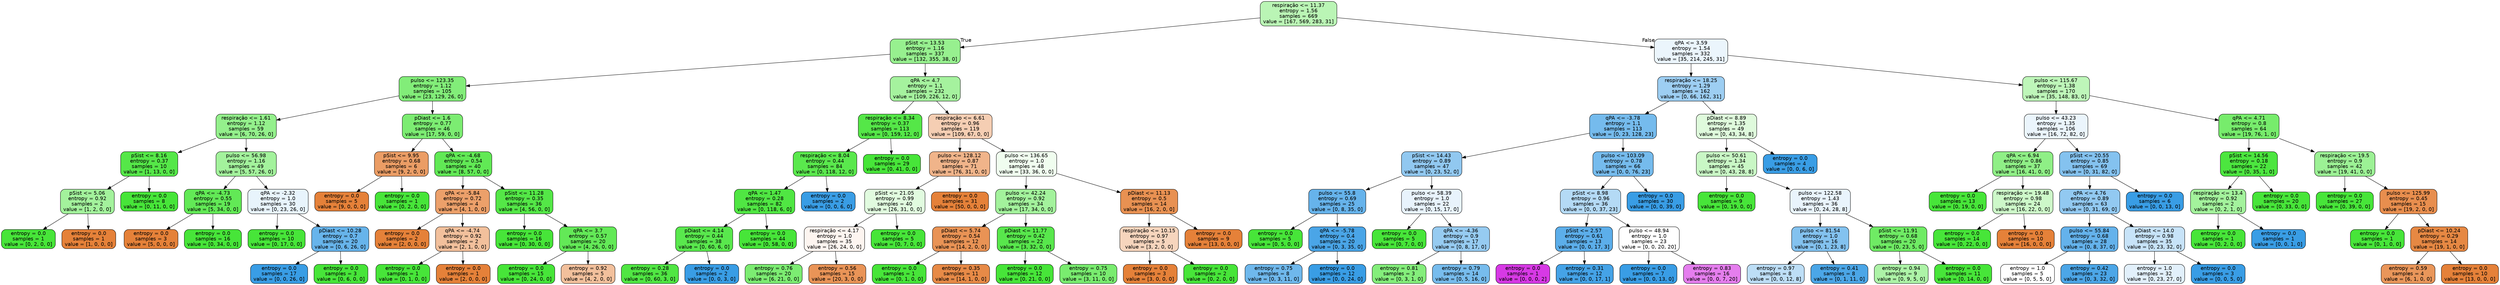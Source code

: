 digraph Tree {
node [shape=box, style="filled, rounded", color="black", fontname="helvetica"] ;
edge [fontname="helvetica"] ;
0 [label="respiração <= 11.37\nentropy = 1.56\nsamples = 669\nvalue = [167, 569, 283, 31]", fillcolor="#baf5b5"] ;
1 [label="pSist <= 13.53\nentropy = 1.16\nsamples = 337\nvalue = [132, 355, 38, 0]", fillcolor="#97f08f"] ;
0 -> 1 [labeldistance=2.5, labelangle=45, headlabel="True"] ;
2 [label="pulso <= 123.35\nentropy = 1.12\nsamples = 105\nvalue = [23, 129, 26, 0]", fillcolor="#82ed79"] ;
1 -> 2 ;
3 [label="respiração <= 1.61\nentropy = 1.12\nsamples = 59\nvalue = [6, 70, 26, 0]", fillcolor="#94f08c"] ;
2 -> 3 ;
4 [label="pSist <= 8.16\nentropy = 0.37\nsamples = 10\nvalue = [1, 13, 0, 0]", fillcolor="#55e748"] ;
3 -> 4 ;
5 [label="pSist <= 5.06\nentropy = 0.92\nsamples = 2\nvalue = [1, 2, 0, 0]", fillcolor="#a3f29c"] ;
4 -> 5 ;
6 [label="entropy = 0.0\nsamples = 1\nvalue = [0, 2, 0, 0]", fillcolor="#47e539"] ;
5 -> 6 ;
7 [label="entropy = 0.0\nsamples = 1\nvalue = [1, 0, 0, 0]", fillcolor="#e58139"] ;
5 -> 7 ;
8 [label="entropy = 0.0\nsamples = 8\nvalue = [0, 11, 0, 0]", fillcolor="#47e539"] ;
4 -> 8 ;
9 [label="pulso <= 56.98\nentropy = 1.16\nsamples = 49\nvalue = [5, 57, 26, 0]", fillcolor="#a3f29c"] ;
3 -> 9 ;
10 [label="qPA <= -4.73\nentropy = 0.55\nsamples = 19\nvalue = [5, 34, 0, 0]", fillcolor="#62e956"] ;
9 -> 10 ;
11 [label="entropy = 0.0\nsamples = 3\nvalue = [5, 0, 0, 0]", fillcolor="#e58139"] ;
10 -> 11 ;
12 [label="entropy = 0.0\nsamples = 16\nvalue = [0, 34, 0, 0]", fillcolor="#47e539"] ;
10 -> 12 ;
13 [label="qPA <= -2.32\nentropy = 1.0\nsamples = 30\nvalue = [0, 23, 26, 0]", fillcolor="#e8f4fc"] ;
9 -> 13 ;
14 [label="entropy = 0.0\nsamples = 10\nvalue = [0, 17, 0, 0]", fillcolor="#47e539"] ;
13 -> 14 ;
15 [label="pDiast <= 10.28\nentropy = 0.7\nsamples = 20\nvalue = [0, 6, 26, 0]", fillcolor="#67b4eb"] ;
13 -> 15 ;
16 [label="entropy = 0.0\nsamples = 17\nvalue = [0, 0, 26, 0]", fillcolor="#399de5"] ;
15 -> 16 ;
17 [label="entropy = 0.0\nsamples = 3\nvalue = [0, 6, 0, 0]", fillcolor="#47e539"] ;
15 -> 17 ;
18 [label="pDiast <= 1.6\nentropy = 0.77\nsamples = 46\nvalue = [17, 59, 0, 0]", fillcolor="#7cec72"] ;
2 -> 18 ;
19 [label="pSist <= 9.95\nentropy = 0.68\nsamples = 6\nvalue = [9, 2, 0, 0]", fillcolor="#eb9d65"] ;
18 -> 19 ;
20 [label="entropy = 0.0\nsamples = 5\nvalue = [9, 0, 0, 0]", fillcolor="#e58139"] ;
19 -> 20 ;
21 [label="entropy = 0.0\nsamples = 1\nvalue = [0, 2, 0, 0]", fillcolor="#47e539"] ;
19 -> 21 ;
22 [label="qPA <= -4.68\nentropy = 0.54\nsamples = 40\nvalue = [8, 57, 0, 0]", fillcolor="#61e955"] ;
18 -> 22 ;
23 [label="qPA <= -5.84\nentropy = 0.72\nsamples = 4\nvalue = [4, 1, 0, 0]", fillcolor="#eca06a"] ;
22 -> 23 ;
24 [label="entropy = 0.0\nsamples = 2\nvalue = [2, 0, 0, 0]", fillcolor="#e58139"] ;
23 -> 24 ;
25 [label="qPA <= -4.74\nentropy = 0.92\nsamples = 2\nvalue = [2, 1, 0, 0]", fillcolor="#f2c09c"] ;
23 -> 25 ;
26 [label="entropy = 0.0\nsamples = 1\nvalue = [0, 1, 0, 0]", fillcolor="#47e539"] ;
25 -> 26 ;
27 [label="entropy = 0.0\nsamples = 1\nvalue = [2, 0, 0, 0]", fillcolor="#e58139"] ;
25 -> 27 ;
28 [label="pSist <= 11.28\nentropy = 0.35\nsamples = 36\nvalue = [4, 56, 0, 0]", fillcolor="#54e747"] ;
22 -> 28 ;
29 [label="entropy = 0.0\nsamples = 16\nvalue = [0, 30, 0, 0]", fillcolor="#47e539"] ;
28 -> 29 ;
30 [label="qPA <= 3.7\nentropy = 0.57\nsamples = 20\nvalue = [4, 26, 0, 0]", fillcolor="#63e957"] ;
28 -> 30 ;
31 [label="entropy = 0.0\nsamples = 15\nvalue = [0, 24, 0, 0]", fillcolor="#47e539"] ;
30 -> 31 ;
32 [label="entropy = 0.92\nsamples = 5\nvalue = [4, 2, 0, 0]", fillcolor="#f2c09c"] ;
30 -> 32 ;
33 [label="qPA <= 4.7\nentropy = 1.1\nsamples = 232\nvalue = [109, 226, 12, 0]", fillcolor="#a5f29e"] ;
1 -> 33 ;
34 [label="respiração <= 8.34\nentropy = 0.37\nsamples = 113\nvalue = [0, 159, 12, 0]", fillcolor="#55e748"] ;
33 -> 34 ;
35 [label="respiração <= 8.04\nentropy = 0.44\nsamples = 84\nvalue = [0, 118, 12, 0]", fillcolor="#5ae84d"] ;
34 -> 35 ;
36 [label="qPA <= 1.47\nentropy = 0.28\nsamples = 82\nvalue = [0, 118, 6, 0]", fillcolor="#50e643"] ;
35 -> 36 ;
37 [label="pDiast <= 4.14\nentropy = 0.44\nsamples = 38\nvalue = [0, 60, 6, 0]", fillcolor="#59e84d"] ;
36 -> 37 ;
38 [label="entropy = 0.28\nsamples = 36\nvalue = [0, 60, 3, 0]", fillcolor="#50e643"] ;
37 -> 38 ;
39 [label="entropy = 0.0\nsamples = 2\nvalue = [0, 0, 3, 0]", fillcolor="#399de5"] ;
37 -> 39 ;
40 [label="entropy = 0.0\nsamples = 44\nvalue = [0, 58, 0, 0]", fillcolor="#47e539"] ;
36 -> 40 ;
41 [label="entropy = 0.0\nsamples = 2\nvalue = [0, 0, 6, 0]", fillcolor="#399de5"] ;
35 -> 41 ;
42 [label="entropy = 0.0\nsamples = 29\nvalue = [0, 41, 0, 0]", fillcolor="#47e539"] ;
34 -> 42 ;
43 [label="respiração <= 6.61\nentropy = 0.96\nsamples = 119\nvalue = [109, 67, 0, 0]", fillcolor="#f5ceb3"] ;
33 -> 43 ;
44 [label="pulso <= 128.12\nentropy = 0.87\nsamples = 71\nvalue = [76, 31, 0, 0]", fillcolor="#f0b48a"] ;
43 -> 44 ;
45 [label="pSist <= 21.05\nentropy = 0.99\nsamples = 40\nvalue = [26, 31, 0, 0]", fillcolor="#e1fbdf"] ;
44 -> 45 ;
46 [label="respiração <= 4.17\nentropy = 1.0\nsamples = 35\nvalue = [26, 24, 0, 0]", fillcolor="#fdf5f0"] ;
45 -> 46 ;
47 [label="entropy = 0.76\nsamples = 20\nvalue = [6, 21, 0, 0]", fillcolor="#7cec72"] ;
46 -> 47 ;
48 [label="entropy = 0.56\nsamples = 15\nvalue = [20, 3, 0, 0]", fillcolor="#e99457"] ;
46 -> 48 ;
49 [label="entropy = 0.0\nsamples = 5\nvalue = [0, 7, 0, 0]", fillcolor="#47e539"] ;
45 -> 49 ;
50 [label="entropy = 0.0\nsamples = 31\nvalue = [50, 0, 0, 0]", fillcolor="#e58139"] ;
44 -> 50 ;
51 [label="pulso <= 136.65\nentropy = 1.0\nsamples = 48\nvalue = [33, 36, 0, 0]", fillcolor="#f0fdef"] ;
43 -> 51 ;
52 [label="pulso <= 42.24\nentropy = 0.92\nsamples = 34\nvalue = [17, 34, 0, 0]", fillcolor="#a3f29c"] ;
51 -> 52 ;
53 [label="pDiast <= 5.74\nentropy = 0.54\nsamples = 12\nvalue = [14, 2, 0, 0]", fillcolor="#e99355"] ;
52 -> 53 ;
54 [label="entropy = 0.0\nsamples = 1\nvalue = [0, 1, 0, 0]", fillcolor="#47e539"] ;
53 -> 54 ;
55 [label="entropy = 0.35\nsamples = 11\nvalue = [14, 1, 0, 0]", fillcolor="#e78a47"] ;
53 -> 55 ;
56 [label="pDiast <= 11.77\nentropy = 0.42\nsamples = 22\nvalue = [3, 32, 0, 0]", fillcolor="#58e74c"] ;
52 -> 56 ;
57 [label="entropy = 0.0\nsamples = 12\nvalue = [0, 21, 0, 0]", fillcolor="#47e539"] ;
56 -> 57 ;
58 [label="entropy = 0.75\nsamples = 10\nvalue = [3, 11, 0, 0]", fillcolor="#79ec6f"] ;
56 -> 58 ;
59 [label="pDiast <= 11.13\nentropy = 0.5\nsamples = 14\nvalue = [16, 2, 0, 0]", fillcolor="#e89152"] ;
51 -> 59 ;
60 [label="respiração <= 10.15\nentropy = 0.97\nsamples = 5\nvalue = [3, 2, 0, 0]", fillcolor="#f6d5bd"] ;
59 -> 60 ;
61 [label="entropy = 0.0\nsamples = 3\nvalue = [3, 0, 0, 0]", fillcolor="#e58139"] ;
60 -> 61 ;
62 [label="entropy = 0.0\nsamples = 2\nvalue = [0, 2, 0, 0]", fillcolor="#47e539"] ;
60 -> 62 ;
63 [label="entropy = 0.0\nsamples = 9\nvalue = [13, 0, 0, 0]", fillcolor="#e58139"] ;
59 -> 63 ;
64 [label="qPA <= 3.59\nentropy = 1.54\nsamples = 332\nvalue = [35, 214, 245, 31]", fillcolor="#ebf5fc"] ;
0 -> 64 [labeldistance=2.5, labelangle=-45, headlabel="False"] ;
65 [label="respiração <= 18.25\nentropy = 1.29\nsamples = 162\nvalue = [0, 66, 162, 31]", fillcolor="#9dcef2"] ;
64 -> 65 ;
66 [label="qPA <= -3.78\nentropy = 1.1\nsamples = 113\nvalue = [0, 23, 128, 23]", fillcolor="#75bbed"] ;
65 -> 66 ;
67 [label="pSist <= 14.43\nentropy = 0.89\nsamples = 47\nvalue = [0, 23, 52, 0]", fillcolor="#91c8f0"] ;
66 -> 67 ;
68 [label="pulso <= 55.8\nentropy = 0.69\nsamples = 25\nvalue = [0, 8, 35, 0]", fillcolor="#66b3eb"] ;
67 -> 68 ;
69 [label="entropy = 0.0\nsamples = 5\nvalue = [0, 5, 0, 0]", fillcolor="#47e539"] ;
68 -> 69 ;
70 [label="qPA <= -5.78\nentropy = 0.4\nsamples = 20\nvalue = [0, 3, 35, 0]", fillcolor="#4aa5e7"] ;
68 -> 70 ;
71 [label="entropy = 0.75\nsamples = 8\nvalue = [0, 3, 11, 0]", fillcolor="#6fb8ec"] ;
70 -> 71 ;
72 [label="entropy = 0.0\nsamples = 12\nvalue = [0, 0, 24, 0]", fillcolor="#399de5"] ;
70 -> 72 ;
73 [label="pulso <= 58.39\nentropy = 1.0\nsamples = 22\nvalue = [0, 15, 17, 0]", fillcolor="#e8f3fc"] ;
67 -> 73 ;
74 [label="entropy = 0.0\nsamples = 5\nvalue = [0, 7, 0, 0]", fillcolor="#47e539"] ;
73 -> 74 ;
75 [label="qPA <= -4.36\nentropy = 0.9\nsamples = 17\nvalue = [0, 8, 17, 0]", fillcolor="#96cbf1"] ;
73 -> 75 ;
76 [label="entropy = 0.81\nsamples = 3\nvalue = [0, 3, 1, 0]", fillcolor="#84ee7b"] ;
75 -> 76 ;
77 [label="entropy = 0.79\nsamples = 14\nvalue = [0, 5, 16, 0]", fillcolor="#77bced"] ;
75 -> 77 ;
78 [label="pulso <= 103.09\nentropy = 0.78\nsamples = 66\nvalue = [0, 0, 76, 23]", fillcolor="#75bbed"] ;
66 -> 78 ;
79 [label="pSist <= 8.98\nentropy = 0.96\nsamples = 36\nvalue = [0, 0, 37, 23]", fillcolor="#b4daf5"] ;
78 -> 79 ;
80 [label="pSist <= 2.57\nentropy = 0.61\nsamples = 13\nvalue = [0, 0, 17, 3]", fillcolor="#5caeea"] ;
79 -> 80 ;
81 [label="entropy = 0.0\nsamples = 1\nvalue = [0, 0, 0, 2]", fillcolor="#d739e5"] ;
80 -> 81 ;
82 [label="entropy = 0.31\nsamples = 12\nvalue = [0, 0, 17, 1]", fillcolor="#45a3e7"] ;
80 -> 82 ;
83 [label="pulso <= 48.94\nentropy = 1.0\nsamples = 23\nvalue = [0, 0, 20, 20]", fillcolor="#ffffff"] ;
79 -> 83 ;
84 [label="entropy = 0.0\nsamples = 7\nvalue = [0, 0, 13, 0]", fillcolor="#399de5"] ;
83 -> 84 ;
85 [label="entropy = 0.83\nsamples = 16\nvalue = [0, 0, 7, 20]", fillcolor="#e57eee"] ;
83 -> 85 ;
86 [label="entropy = 0.0\nsamples = 30\nvalue = [0, 0, 39, 0]", fillcolor="#399de5"] ;
78 -> 86 ;
87 [label="pDiast <= 8.89\nentropy = 1.35\nsamples = 49\nvalue = [0, 43, 34, 8]", fillcolor="#dffadc"] ;
65 -> 87 ;
88 [label="pulso <= 50.61\nentropy = 1.34\nsamples = 45\nvalue = [0, 43, 28, 8]", fillcolor="#c9f7c5"] ;
87 -> 88 ;
89 [label="entropy = 0.0\nsamples = 9\nvalue = [0, 19, 0, 0]", fillcolor="#47e539"] ;
88 -> 89 ;
90 [label="pulso <= 122.58\nentropy = 1.43\nsamples = 36\nvalue = [0, 24, 28, 8]", fillcolor="#e9f4fc"] ;
88 -> 90 ;
91 [label="pulso <= 81.54\nentropy = 1.0\nsamples = 16\nvalue = [0, 1, 23, 8]", fillcolor="#83c2ef"] ;
90 -> 91 ;
92 [label="entropy = 0.97\nsamples = 8\nvalue = [0, 0, 12, 8]", fillcolor="#bddef6"] ;
91 -> 92 ;
93 [label="entropy = 0.41\nsamples = 8\nvalue = [0, 1, 11, 0]", fillcolor="#4ba6e7"] ;
91 -> 93 ;
94 [label="pSist <= 11.91\nentropy = 0.68\nsamples = 20\nvalue = [0, 23, 5, 0]", fillcolor="#6feb64"] ;
90 -> 94 ;
95 [label="entropy = 0.94\nsamples = 9\nvalue = [0, 9, 5, 0]", fillcolor="#adf3a7"] ;
94 -> 95 ;
96 [label="entropy = 0.0\nsamples = 11\nvalue = [0, 14, 0, 0]", fillcolor="#47e539"] ;
94 -> 96 ;
97 [label="entropy = 0.0\nsamples = 4\nvalue = [0, 0, 6, 0]", fillcolor="#399de5"] ;
87 -> 97 ;
98 [label="pulso <= 115.67\nentropy = 1.38\nsamples = 170\nvalue = [35, 148, 83, 0]", fillcolor="#bef6b9"] ;
64 -> 98 ;
99 [label="pulso <= 43.23\nentropy = 1.35\nsamples = 106\nvalue = [16, 72, 82, 0]", fillcolor="#ebf5fc"] ;
98 -> 99 ;
100 [label="qPA <= 6.94\nentropy = 0.86\nsamples = 37\nvalue = [16, 41, 0, 0]", fillcolor="#8fef86"] ;
99 -> 100 ;
101 [label="entropy = 0.0\nsamples = 13\nvalue = [0, 19, 0, 0]", fillcolor="#47e539"] ;
100 -> 101 ;
102 [label="respiração <= 19.48\nentropy = 0.98\nsamples = 24\nvalue = [16, 22, 0, 0]", fillcolor="#cdf8c9"] ;
100 -> 102 ;
103 [label="entropy = 0.0\nsamples = 14\nvalue = [0, 22, 0, 0]", fillcolor="#47e539"] ;
102 -> 103 ;
104 [label="entropy = 0.0\nsamples = 10\nvalue = [16, 0, 0, 0]", fillcolor="#e58139"] ;
102 -> 104 ;
105 [label="pSist <= 20.55\nentropy = 0.85\nsamples = 69\nvalue = [0, 31, 82, 0]", fillcolor="#84c2ef"] ;
99 -> 105 ;
106 [label="qPA <= 4.76\nentropy = 0.89\nsamples = 63\nvalue = [0, 31, 69, 0]", fillcolor="#92c9f1"] ;
105 -> 106 ;
107 [label="pulso <= 55.84\nentropy = 0.68\nsamples = 28\nvalue = [0, 8, 37, 0]", fillcolor="#64b2eb"] ;
106 -> 107 ;
108 [label="entropy = 1.0\nsamples = 5\nvalue = [0, 5, 5, 0]", fillcolor="#ffffff"] ;
107 -> 108 ;
109 [label="entropy = 0.42\nsamples = 23\nvalue = [0, 3, 32, 0]", fillcolor="#4ca6e7"] ;
107 -> 109 ;
110 [label="pDiast <= 14.0\nentropy = 0.98\nsamples = 35\nvalue = [0, 23, 32, 0]", fillcolor="#c7e3f8"] ;
106 -> 110 ;
111 [label="entropy = 1.0\nsamples = 32\nvalue = [0, 23, 27, 0]", fillcolor="#e2f0fb"] ;
110 -> 111 ;
112 [label="entropy = 0.0\nsamples = 3\nvalue = [0, 0, 5, 0]", fillcolor="#399de5"] ;
110 -> 112 ;
113 [label="entropy = 0.0\nsamples = 6\nvalue = [0, 0, 13, 0]", fillcolor="#399de5"] ;
105 -> 113 ;
114 [label="qPA <= 4.71\nentropy = 0.8\nsamples = 64\nvalue = [19, 76, 1, 0]", fillcolor="#77ec6c"] ;
98 -> 114 ;
115 [label="pSist <= 14.56\nentropy = 0.18\nsamples = 22\nvalue = [0, 35, 1, 0]", fillcolor="#4ce63f"] ;
114 -> 115 ;
116 [label="respiração <= 13.4\nentropy = 0.92\nsamples = 2\nvalue = [0, 2, 1, 0]", fillcolor="#a3f29c"] ;
115 -> 116 ;
117 [label="entropy = 0.0\nsamples = 1\nvalue = [0, 2, 0, 0]", fillcolor="#47e539"] ;
116 -> 117 ;
118 [label="entropy = 0.0\nsamples = 1\nvalue = [0, 0, 1, 0]", fillcolor="#399de5"] ;
116 -> 118 ;
119 [label="entropy = 0.0\nsamples = 20\nvalue = [0, 33, 0, 0]", fillcolor="#47e539"] ;
115 -> 119 ;
120 [label="respiração <= 19.5\nentropy = 0.9\nsamples = 42\nvalue = [19, 41, 0, 0]", fillcolor="#9cf195"] ;
114 -> 120 ;
121 [label="entropy = 0.0\nsamples = 27\nvalue = [0, 39, 0, 0]", fillcolor="#47e539"] ;
120 -> 121 ;
122 [label="pulso <= 125.99\nentropy = 0.45\nsamples = 15\nvalue = [19, 2, 0, 0]", fillcolor="#e88e4e"] ;
120 -> 122 ;
123 [label="entropy = 0.0\nsamples = 1\nvalue = [0, 1, 0, 0]", fillcolor="#47e539"] ;
122 -> 123 ;
124 [label="pDiast <= 10.24\nentropy = 0.29\nsamples = 14\nvalue = [19, 1, 0, 0]", fillcolor="#e68843"] ;
122 -> 124 ;
125 [label="entropy = 0.59\nsamples = 4\nvalue = [6, 1, 0, 0]", fillcolor="#e9965a"] ;
124 -> 125 ;
126 [label="entropy = 0.0\nsamples = 10\nvalue = [13, 0, 0, 0]", fillcolor="#e58139"] ;
124 -> 126 ;
}